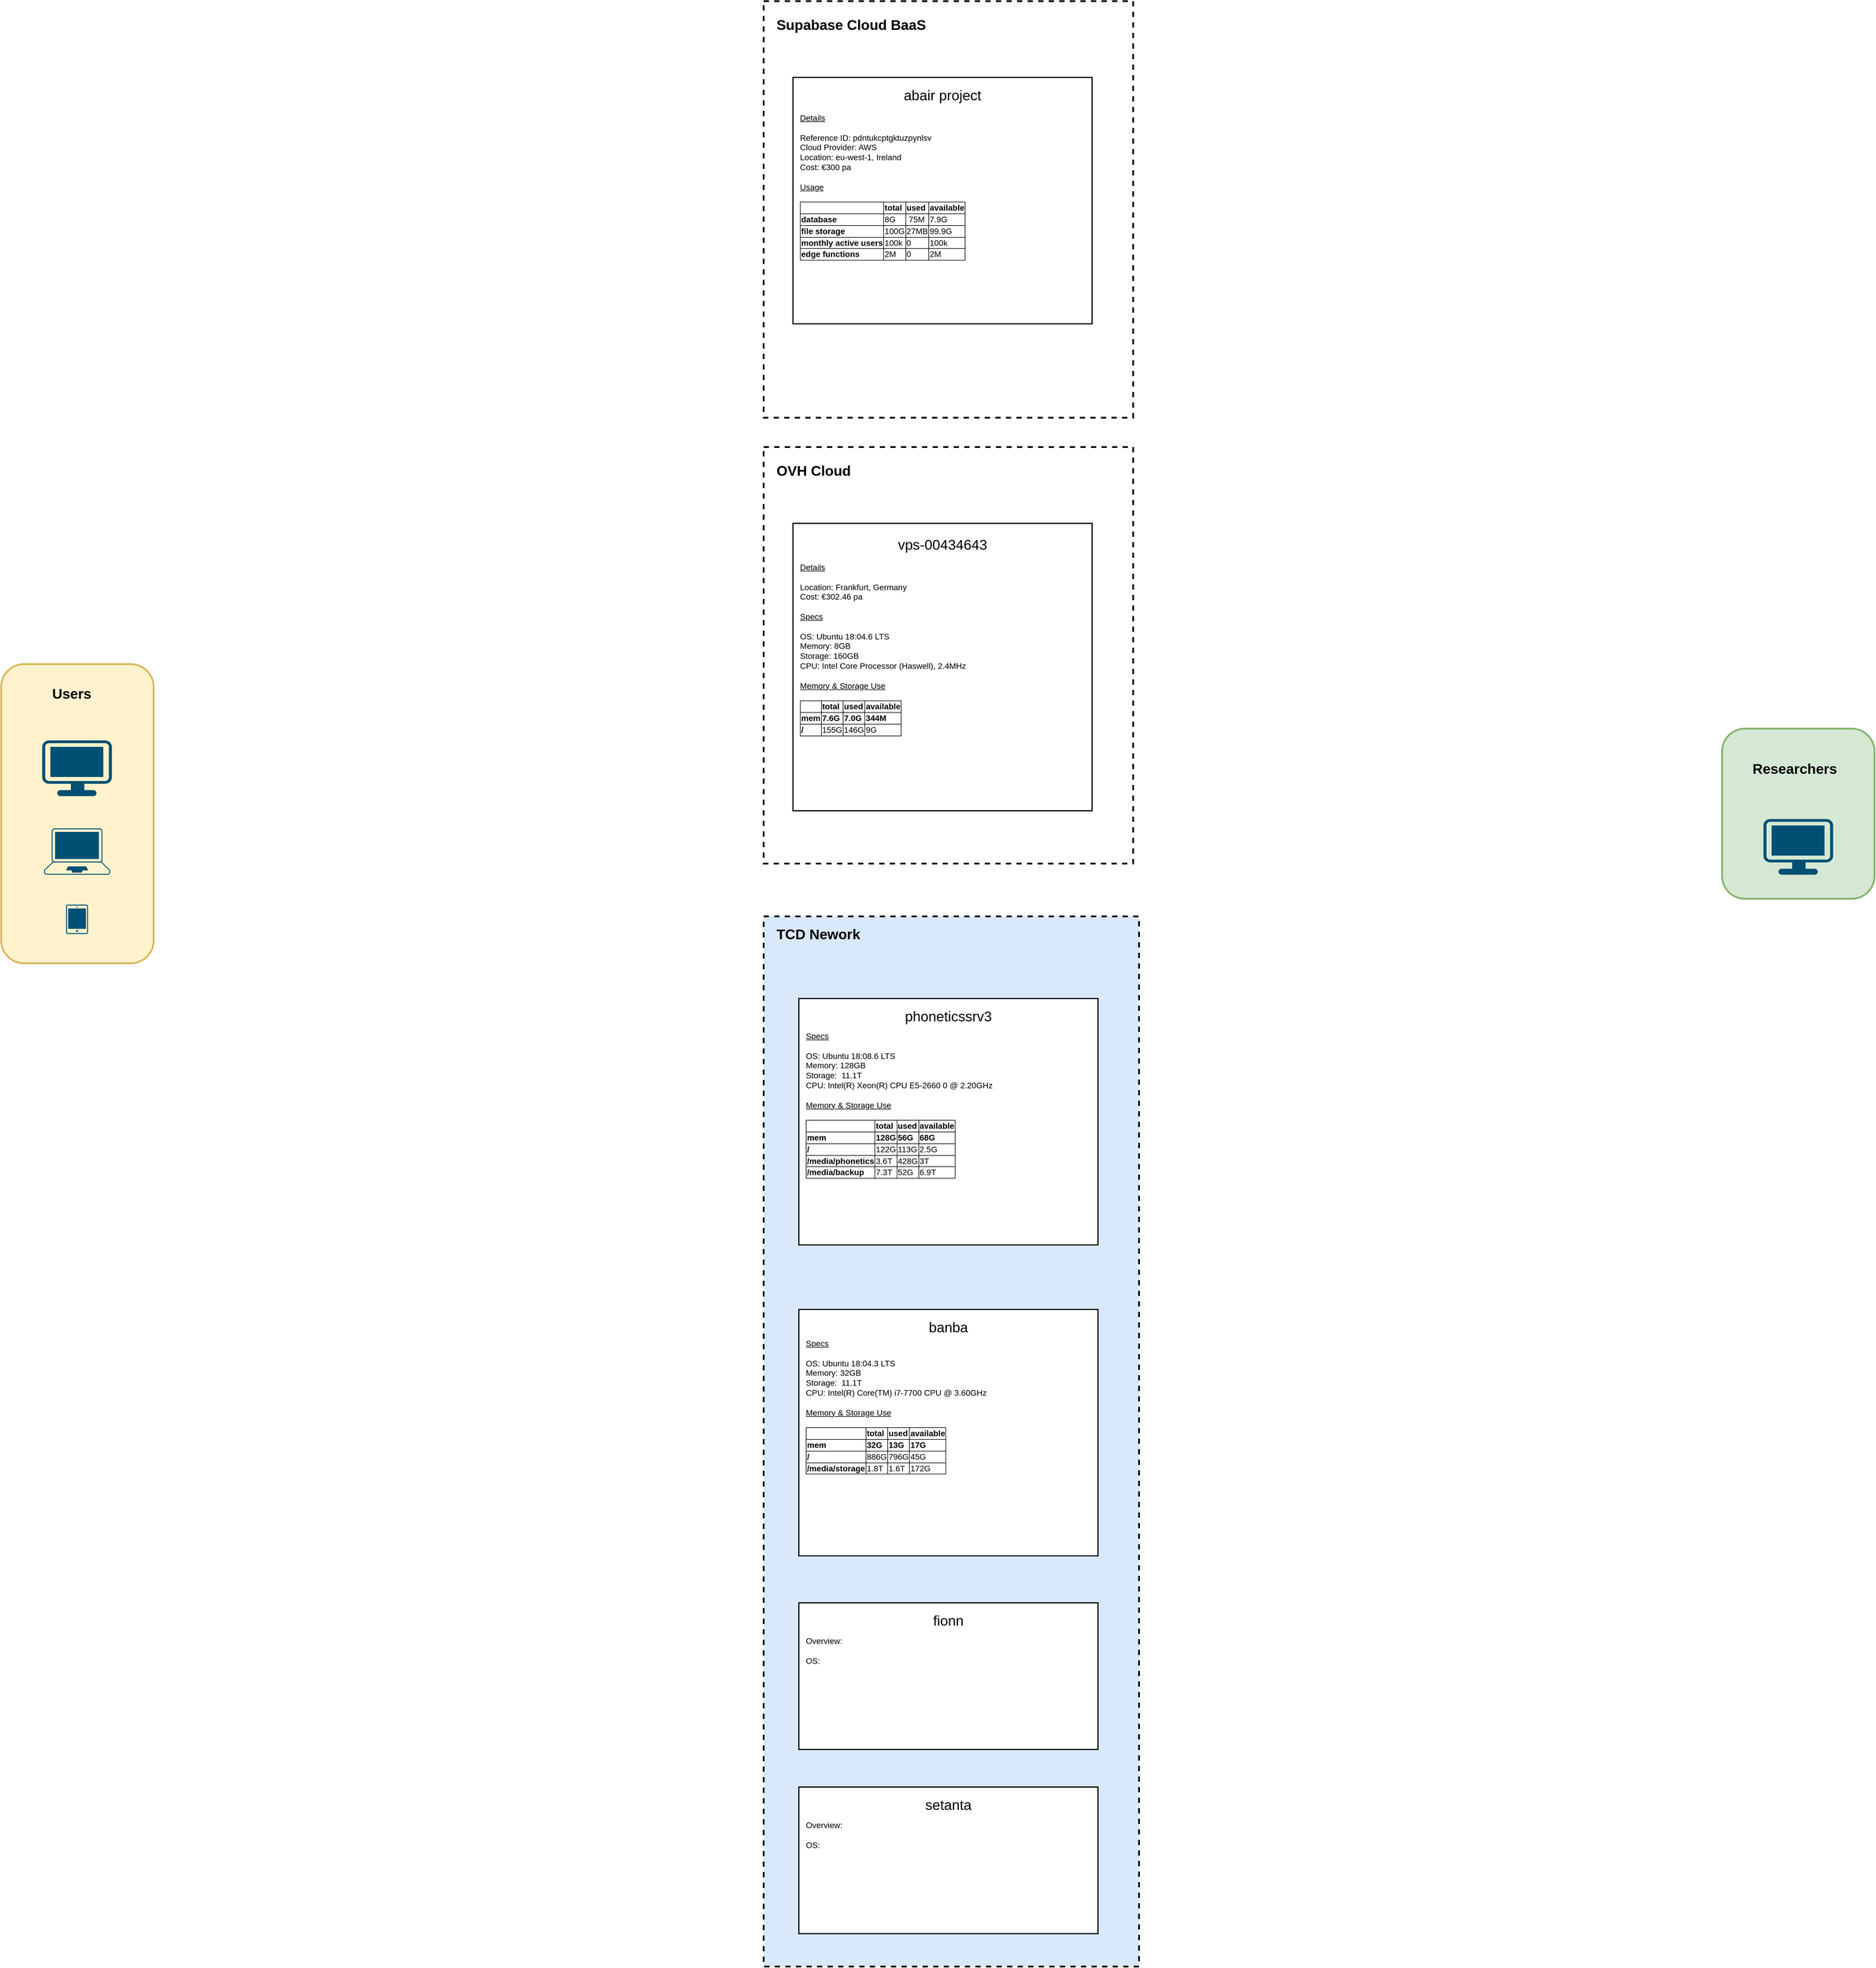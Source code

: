 <mxfile version="20.2.7"><diagram id="Tr7jhbvPCyutrZu5GBZl" name="Page-1"><mxGraphModel dx="6394" dy="4981" grid="1" gridSize="10" guides="1" tooltips="1" connect="1" arrows="1" fold="1" page="1" pageScale="1" pageWidth="827" pageHeight="1169" math="0" shadow="0"><root><mxCell id="0"/><mxCell id="1" parent="0"/><mxCell id="__jETpGjYzvKH0IYV-qx-43" value="" style="rounded=1;whiteSpace=wrap;html=1;fontSize=24;strokeColor=#82b366;strokeWidth=3;fillColor=#d5e8d4;" vertex="1" parent="1"><mxGeometry x="1654" y="-300" width="260" height="290" as="geometry"/></mxCell><mxCell id="__jETpGjYzvKH0IYV-qx-41" value="" style="rounded=1;whiteSpace=wrap;html=1;fontSize=24;strokeColor=#d6b656;strokeWidth=3;fillColor=#fff2cc;" vertex="1" parent="1"><mxGeometry x="-1280" y="-410" width="260" height="510" as="geometry"/></mxCell><mxCell id="__jETpGjYzvKH0IYV-qx-20" value="" style="rounded=0;whiteSpace=wrap;html=1;fontSize=24;strokeWidth=3;fillColor=none;strokeColor=#000000;dashed=1;" vertex="1" parent="1"><mxGeometry x="20" y="-780" width="630" height="710" as="geometry"/></mxCell><mxCell id="__jETpGjYzvKH0IYV-qx-10" value="" style="rounded=0;whiteSpace=wrap;html=1;fontSize=24;strokeWidth=3;fillColor=#dae8fc;strokeColor=default;dashed=1;" vertex="1" parent="1"><mxGeometry x="20" y="20" width="640" height="1790" as="geometry"/></mxCell><mxCell id="__jETpGjYzvKH0IYV-qx-1" value="" style="rounded=0;whiteSpace=wrap;html=1;strokeWidth=2;" vertex="1" parent="1"><mxGeometry x="80" y="160" width="510" height="420" as="geometry"/></mxCell><mxCell id="__jETpGjYzvKH0IYV-qx-3" value="&lt;div&gt;&lt;font style=&quot;font-size: 24px;&quot;&gt;&lt;font style=&quot;font-size: 24px;&quot;&gt;phoneticssrv3&lt;/font&gt;&lt;/font&gt;&lt;br&gt;&lt;/div&gt;&lt;div&gt;&lt;br&gt;&lt;/div&gt;&lt;div align=&quot;left&quot;&gt;&lt;br&gt;&lt;/div&gt;" style="text;html=1;strokeColor=none;fillColor=none;align=center;verticalAlign=top;whiteSpace=wrap;rounded=0;fontSize=14;" vertex="1" parent="1"><mxGeometry x="90" y="170" width="490" height="40" as="geometry"/></mxCell><mxCell id="__jETpGjYzvKH0IYV-qx-4" value="" style="rounded=0;whiteSpace=wrap;html=1;strokeWidth=2;" vertex="1" parent="1"><mxGeometry x="80" y="690" width="510" height="420" as="geometry"/></mxCell><mxCell id="__jETpGjYzvKH0IYV-qx-5" value="&lt;div&gt;&lt;font style=&quot;font-size: 24px;&quot;&gt;&lt;font style=&quot;font-size: 24px;&quot;&gt;banba&lt;/font&gt;&lt;/font&gt;&lt;br&gt;&lt;/div&gt;" style="text;html=1;strokeColor=none;fillColor=none;align=center;verticalAlign=top;whiteSpace=wrap;rounded=0;fontSize=14;" vertex="1" parent="1"><mxGeometry x="90" y="700" width="490" height="40" as="geometry"/></mxCell><mxCell id="__jETpGjYzvKH0IYV-qx-6" value="" style="rounded=0;whiteSpace=wrap;html=1;strokeWidth=2;" vertex="1" parent="1"><mxGeometry x="80" y="1190" width="510" height="250" as="geometry"/></mxCell><mxCell id="__jETpGjYzvKH0IYV-qx-7" value="&lt;font style=&quot;font-size: 24px;&quot;&gt;&lt;font style=&quot;font-size: 24px;&quot;&gt;fionn&lt;/font&gt;&lt;/font&gt;" style="text;html=1;strokeColor=none;fillColor=none;align=center;verticalAlign=top;whiteSpace=wrap;rounded=0;fontSize=14;" vertex="1" parent="1"><mxGeometry x="90" y="1200" width="490" height="40" as="geometry"/></mxCell><mxCell id="__jETpGjYzvKH0IYV-qx-8" value="" style="rounded=0;whiteSpace=wrap;html=1;strokeWidth=2;" vertex="1" parent="1"><mxGeometry x="80" y="1504" width="510" height="250" as="geometry"/></mxCell><mxCell id="__jETpGjYzvKH0IYV-qx-9" value="&lt;font style=&quot;font-size: 24px;&quot;&gt;&lt;font style=&quot;font-size: 24px;&quot;&gt;setanta&lt;/font&gt;&lt;/font&gt;" style="text;html=1;strokeColor=none;fillColor=none;align=center;verticalAlign=top;whiteSpace=wrap;rounded=0;fontSize=14;" vertex="1" parent="1"><mxGeometry x="90" y="1514" width="490" height="40" as="geometry"/></mxCell><mxCell id="__jETpGjYzvKH0IYV-qx-11" value="&lt;font style=&quot;font-size: 24px;&quot;&gt;&lt;font style=&quot;font-size: 24px;&quot;&gt;&lt;b&gt;TCD Nework&lt;/b&gt;&lt;/font&gt;&lt;/font&gt;" style="text;html=1;strokeColor=none;fillColor=none;align=left;verticalAlign=top;whiteSpace=wrap;rounded=0;fontSize=14;" vertex="1" parent="1"><mxGeometry x="40" y="30" width="300" height="40" as="geometry"/></mxCell><mxCell id="__jETpGjYzvKH0IYV-qx-13" value="" style="rounded=0;whiteSpace=wrap;html=1;strokeWidth=2;" vertex="1" parent="1"><mxGeometry x="70" y="-650" width="510" height="490" as="geometry"/></mxCell><mxCell id="__jETpGjYzvKH0IYV-qx-14" value="&lt;font style=&quot;font-size: 24px;&quot;&gt;&lt;font style=&quot;font-size: 24px;&quot;&gt;vps-00434643&lt;/font&gt;&lt;/font&gt;" style="text;html=1;strokeColor=none;fillColor=none;align=center;verticalAlign=top;whiteSpace=wrap;rounded=0;fontSize=14;" vertex="1" parent="1"><mxGeometry x="80" y="-634" width="490" height="44" as="geometry"/></mxCell><mxCell id="__jETpGjYzvKH0IYV-qx-16" value="&lt;div&gt;&lt;u&gt;Specs&lt;/u&gt;&lt;br&gt;&lt;/div&gt;&lt;div&gt;&lt;br&gt;&lt;/div&gt;&lt;div&gt;&lt;div&gt;OS: Ubuntu 18:08.6 LTS&lt;/div&gt;&lt;/div&gt;&lt;div&gt;Memory: 128GB&lt;/div&gt;&lt;div&gt;Storage:&amp;nbsp; 11.1T&lt;br&gt;&lt;/div&gt;&lt;div&gt;CPU: Intel(R) Xeon(R) CPU E5-2660 0 @ 2.20GHz&lt;br&gt;&lt;/div&gt;&lt;div&gt;&lt;br&gt;&lt;/div&gt;&lt;div&gt;&lt;u&gt;Memory &amp;amp; Storage Use&lt;/u&gt; &lt;br&gt;&lt;/div&gt;&lt;div&gt;&lt;br&gt;&lt;/div&gt;&lt;div&gt;&lt;table style=&quot;border: 1px solid rgb(0, 0, 0); border-collapse: collapse;&quot; border=&quot;1&quot;&gt;&lt;tbody&gt;&lt;tr&gt;&lt;td&gt;&lt;b&gt;&lt;br&gt;&lt;/b&gt;&lt;/td&gt;&lt;td&gt;&lt;b&gt;total&lt;span style=&quot;&quot;&gt;&#9;&lt;/span&gt;&lt;br&gt;&lt;/b&gt;&lt;/td&gt;&lt;td&gt;&lt;b&gt;used&lt;span style=&quot;&quot;&gt;&#9;&lt;/span&gt;&lt;br&gt;&lt;/b&gt;&lt;/td&gt;&lt;td&gt;&lt;b&gt;available&lt;span style=&quot;&quot;&gt;&#9;&lt;/span&gt;&lt;br&gt;&lt;/b&gt;&lt;/td&gt;&lt;/tr&gt;&lt;tr&gt;&lt;td&gt;&lt;b&gt;mem&lt;span style=&quot;&quot;&gt;&#9;&lt;/span&gt;&lt;br&gt;&lt;/b&gt;&lt;/td&gt;&lt;td&gt;&lt;b&gt;128G&lt;span style=&quot;&quot;&gt;&#9;&lt;/span&gt;&lt;br&gt;&lt;/b&gt;&lt;/td&gt;&lt;td&gt;&lt;b&gt;56G&lt;br&gt;&lt;/b&gt;&lt;/td&gt;&lt;td&gt;&lt;b&gt;68G&lt;span style=&quot;&quot;&gt;&#9;&lt;/span&gt;&lt;br&gt;&lt;/b&gt;&lt;/td&gt;&lt;/tr&gt;&lt;tr&gt;&lt;td&gt;&lt;b&gt;/&lt;/b&gt;&lt;/td&gt;&lt;td&gt;122G&lt;br&gt;&lt;/td&gt;&lt;td&gt;113G&lt;br&gt;&lt;/td&gt;&lt;td&gt;2.5G&lt;br&gt;&lt;/td&gt;&lt;/tr&gt;&lt;tr&gt;&lt;td&gt;&lt;b&gt;/media/phonetics&lt;br&gt;&lt;/b&gt;&lt;/td&gt;&lt;td&gt;3.6T&lt;br&gt;&lt;/td&gt;&lt;td&gt;428G&lt;br&gt;&lt;/td&gt;&lt;td&gt;3T&lt;br&gt;&lt;/td&gt;&lt;/tr&gt;&lt;tr&gt;&lt;td&gt;&lt;b&gt;/media/backup&lt;br&gt;&lt;/b&gt;&lt;/td&gt;&lt;td&gt;7.3T&lt;br&gt;&lt;/td&gt;&lt;td&gt;52G&lt;br&gt;&lt;/td&gt;&lt;td&gt;6.9T&lt;br&gt;&lt;/td&gt;&lt;/tr&gt;&lt;/tbody&gt;&lt;/table&gt;&lt;br&gt;&lt;/div&gt;&lt;div&gt;&lt;br&gt;&lt;/div&gt;&lt;div&gt;&lt;br&gt;&lt;/div&gt;&lt;br&gt;&lt;div&gt;&lt;br&gt;&lt;/div&gt;&lt;div&gt;&lt;br&gt;&lt;/div&gt;&lt;div&gt;&lt;br&gt;&lt;/div&gt;&lt;div&gt;&lt;br&gt;&lt;/div&gt;&lt;div&gt;&lt;br&gt;&lt;/div&gt;&lt;div&gt;&lt;br&gt;&lt;br&gt;&lt;/div&gt;" style="text;html=1;strokeColor=none;fillColor=none;align=left;verticalAlign=top;whiteSpace=wrap;rounded=0;fontSize=14;" vertex="1" parent="1"><mxGeometry x="90" y="209" width="490" height="381" as="geometry"/></mxCell><mxCell id="__jETpGjYzvKH0IYV-qx-18" value="Overview:&lt;br&gt;&lt;div&gt;&lt;br&gt;&lt;/div&gt;&lt;div&gt;OS:&lt;/div&gt;" style="text;html=1;strokeColor=none;fillColor=none;align=left;verticalAlign=top;whiteSpace=wrap;rounded=0;fontSize=14;" vertex="1" parent="1"><mxGeometry x="90" y="1240" width="490" height="100" as="geometry"/></mxCell><mxCell id="__jETpGjYzvKH0IYV-qx-19" value="&lt;div&gt;Overview:&lt;br&gt;&lt;/div&gt;&lt;div&gt;&lt;br&gt;&lt;/div&gt;&lt;div&gt;OS: &lt;/div&gt;" style="text;html=1;strokeColor=none;fillColor=none;align=left;verticalAlign=top;whiteSpace=wrap;rounded=0;fontSize=14;" vertex="1" parent="1"><mxGeometry x="90" y="1554" width="490" height="100" as="geometry"/></mxCell><mxCell id="__jETpGjYzvKH0IYV-qx-21" value="&lt;font style=&quot;font-size: 24px;&quot;&gt;&lt;font style=&quot;font-size: 24px;&quot;&gt;&lt;b&gt;OVH Cloud &lt;br&gt;&lt;/b&gt;&lt;/font&gt;&lt;/font&gt;" style="text;html=1;strokeColor=none;fillColor=none;align=left;verticalAlign=top;whiteSpace=wrap;rounded=0;fontSize=14;" vertex="1" parent="1"><mxGeometry x="40" y="-760" width="300" height="100" as="geometry"/></mxCell><mxCell id="__jETpGjYzvKH0IYV-qx-22" value="" style="rounded=0;whiteSpace=wrap;html=1;fontSize=24;strokeWidth=3;fillColor=none;strokeColor=#000000;dashed=1;" vertex="1" parent="1"><mxGeometry x="20" y="-1540" width="630" height="710" as="geometry"/></mxCell><mxCell id="__jETpGjYzvKH0IYV-qx-23" value="" style="rounded=0;whiteSpace=wrap;html=1;strokeWidth=2;" vertex="1" parent="1"><mxGeometry x="70" y="-1410" width="510" height="420" as="geometry"/></mxCell><mxCell id="__jETpGjYzvKH0IYV-qx-25" value="&lt;b style=&quot;font-size: 24px;&quot;&gt;&lt;font style=&quot;font-size: 24px;&quot;&gt;&lt;font style=&quot;font-size: 24px;&quot;&gt;Supabase Cloud&lt;/font&gt;&lt;/font&gt; BaaS&lt;br&gt;&lt;/b&gt;" style="text;html=1;strokeColor=none;fillColor=none;align=left;verticalAlign=top;whiteSpace=wrap;rounded=0;fontSize=14;" vertex="1" parent="1"><mxGeometry x="40" y="-1520" width="300" height="100" as="geometry"/></mxCell><mxCell id="__jETpGjYzvKH0IYV-qx-26" value="&lt;div&gt;&lt;u&gt;Details&lt;/u&gt;&lt;br&gt;&lt;/div&gt;&lt;div&gt;&lt;br&gt;&lt;/div&gt;&lt;div&gt;Location: Frankfurt, Germany&lt;/div&gt;&lt;div&gt;Cost: €302.46 pa&lt;/div&gt;&lt;div&gt;&lt;br&gt;&lt;/div&gt;&lt;div&gt;&lt;u&gt;Specs&lt;/u&gt;&lt;/div&gt;&lt;div&gt;&lt;u&gt;&lt;br&gt;&lt;/u&gt;&lt;/div&gt;&lt;div&gt;&lt;div&gt;OS: Ubuntu 18:04.6 LTS&lt;/div&gt;&lt;/div&gt;&lt;div&gt;Memory: 8GB&lt;br&gt;&lt;/div&gt;&lt;div&gt;Storage: 160GB &lt;br&gt;&lt;/div&gt;&lt;div&gt;CPU: Intel Core Processor (Haswell), 2.4MHz&lt;br&gt;&lt;/div&gt;&lt;div&gt;&lt;br&gt;&lt;/div&gt;&lt;div&gt;&lt;u&gt;Memory &amp;amp; Storage Use&lt;/u&gt;&lt;br&gt;&lt;/div&gt;&lt;div&gt;&lt;br&gt;&lt;/div&gt;&lt;div&gt;&lt;table style=&quot;border: 1px solid rgb(0, 0, 0); border-collapse: collapse; background-color: rgb(255, 255, 255);&quot; border=&quot;1&quot;&gt;&lt;tbody&gt;&lt;tr&gt;&lt;td&gt;&lt;b&gt;&lt;br&gt;&lt;/b&gt;&lt;/td&gt;&lt;td&gt;&lt;b&gt;total&lt;br&gt;&lt;/b&gt;&lt;/td&gt;&lt;td&gt;&lt;b&gt;used&lt;br&gt;&lt;/b&gt;&lt;/td&gt;&lt;td&gt;&lt;b&gt;available&lt;br&gt;&lt;/b&gt;&lt;/td&gt;&lt;/tr&gt;&lt;tr&gt;&lt;td style=&quot;&quot;&gt;&lt;b&gt;mem&lt;br&gt;&lt;/b&gt;&lt;/td&gt;&lt;td&gt;&lt;b&gt;7.6G&lt;span style=&quot;&quot;&gt;&#9;&lt;/span&gt;&lt;br&gt;&lt;/b&gt;&lt;/td&gt;&lt;td style=&quot;&quot;&gt;&lt;b&gt;7.0G&lt;span style=&quot;&quot;&gt;&#9;&lt;/span&gt;&lt;br&gt;&lt;/b&gt;&lt;/td&gt;&lt;td&gt;&lt;b&gt;344M&lt;span style=&quot;&quot;&gt;&#9;&lt;/span&gt;&lt;br&gt;&lt;/b&gt;&lt;/td&gt;&lt;/tr&gt;&lt;tr&gt;&lt;td&gt;&lt;b&gt;/&lt;span style=&quot;&quot;&gt;&#9;&lt;/span&gt;&lt;/b&gt;&lt;b&gt;&lt;span style=&quot;&quot;&gt;&#9;&lt;/span&gt;&lt;br&gt;&lt;/b&gt;&lt;/td&gt;&lt;td&gt;155G&lt;br&gt;&lt;/td&gt;&lt;td&gt;146G&lt;br&gt;&lt;/td&gt;&lt;td&gt;9G&lt;br&gt;&lt;/td&gt;&lt;/tr&gt;&lt;/tbody&gt;&lt;/table&gt;&lt;br&gt;&lt;/div&gt;&lt;div&gt;&lt;br&gt;&lt;/div&gt;&lt;div&gt;&lt;br&gt;&lt;/div&gt;&lt;div&gt;&lt;br&gt;&lt;/div&gt;&lt;div&gt;&lt;br&gt;&lt;/div&gt;&lt;div&gt;&lt;br&gt;&lt;/div&gt;" style="text;html=1;strokeColor=none;fillColor=none;align=left;verticalAlign=top;whiteSpace=wrap;rounded=0;fontSize=14;" vertex="1" parent="1"><mxGeometry x="80" y="-590" width="490" height="430" as="geometry"/></mxCell><mxCell id="__jETpGjYzvKH0IYV-qx-31" value="&lt;div&gt;&lt;u&gt;Specs&lt;/u&gt;&lt;br&gt;&lt;/div&gt;&lt;div&gt;&lt;br&gt;&lt;/div&gt;&lt;div&gt;&lt;div&gt;OS: Ubuntu 18:04.3 LTS&lt;/div&gt;&lt;/div&gt;&lt;div&gt;Memory: 32GB&lt;/div&gt;&lt;div&gt;Storage:&amp;nbsp; 11.1T&lt;br&gt;&lt;/div&gt;&lt;div&gt;CPU: Intel(R) Core(TM) i7-7700 CPU @ 3.60GHz&lt;br&gt;&lt;/div&gt;&lt;div&gt;&lt;br&gt;&lt;/div&gt;&lt;div&gt;&lt;u&gt;Memory &amp;amp; Storage Use&lt;/u&gt; &lt;br&gt;&lt;/div&gt;&lt;div&gt;&lt;br&gt;&lt;/div&gt;&lt;div&gt;&lt;table style=&quot;border: 1px solid rgb(0, 0, 0); border-collapse: collapse;&quot; border=&quot;1&quot;&gt;&lt;tbody&gt;&lt;tr&gt;&lt;td&gt;&lt;b&gt;&lt;br&gt;&lt;/b&gt;&lt;/td&gt;&lt;td&gt;&lt;b&gt;total&lt;span style=&quot;&quot;&gt;&#9;&lt;/span&gt;&lt;br&gt;&lt;/b&gt;&lt;/td&gt;&lt;td&gt;&lt;b&gt;used&lt;span style=&quot;&quot;&gt;&#9;&lt;/span&gt;&lt;br&gt;&lt;/b&gt;&lt;/td&gt;&lt;td&gt;&lt;b&gt;available&lt;span style=&quot;&quot;&gt;&#9;&lt;/span&gt;&lt;br&gt;&lt;/b&gt;&lt;/td&gt;&lt;/tr&gt;&lt;tr&gt;&lt;td&gt;&lt;b&gt;mem&lt;span style=&quot;&quot;&gt;&#9;&lt;/span&gt;&lt;br&gt;&lt;/b&gt;&lt;/td&gt;&lt;td&gt;&lt;b&gt;32G&lt;span style=&quot;&quot;&gt;&#9;&lt;/span&gt;&lt;br&gt;&lt;/b&gt;&lt;/td&gt;&lt;td&gt;&lt;b&gt;13G&lt;br&gt;&lt;/b&gt;&lt;/td&gt;&lt;td&gt;&lt;b&gt;17G&lt;span style=&quot;&quot;&gt;&#9;&lt;/span&gt;&lt;br&gt;&lt;/b&gt;&lt;/td&gt;&lt;/tr&gt;&lt;tr&gt;&lt;td&gt;&lt;b&gt;/&lt;/b&gt;&lt;/td&gt;&lt;td&gt;886G&lt;br&gt;&lt;/td&gt;&lt;td&gt;796G&lt;br&gt;&lt;/td&gt;&lt;td&gt;45G&lt;br&gt;&lt;/td&gt;&lt;/tr&gt;&lt;tr&gt;&lt;td&gt;&lt;b&gt;/media/storage&lt;br&gt;&lt;/b&gt;&lt;/td&gt;&lt;td&gt;1.8T&lt;br&gt;&lt;/td&gt;&lt;td&gt;1.6T&lt;br&gt;&lt;/td&gt;&lt;td&gt;172G&lt;br&gt;&lt;/td&gt;&lt;/tr&gt;&lt;/tbody&gt;&lt;/table&gt;&lt;br&gt;&lt;/div&gt;&lt;div&gt;&lt;br&gt;&lt;/div&gt;&lt;div&gt;&lt;br&gt;&lt;/div&gt;&lt;br&gt;&lt;div&gt;&lt;br&gt;&lt;/div&gt;&lt;div&gt;&lt;br&gt;&lt;/div&gt;&lt;div&gt;&lt;br&gt;&lt;/div&gt;&lt;div&gt;&lt;br&gt;&lt;/div&gt;&lt;div&gt;&lt;br&gt;&lt;/div&gt;&lt;div&gt;&lt;br&gt;&lt;br&gt;&lt;/div&gt;" style="text;html=1;strokeColor=none;fillColor=none;align=left;verticalAlign=top;whiteSpace=wrap;rounded=0;fontSize=14;" vertex="1" parent="1"><mxGeometry x="90" y="733" width="490" height="381" as="geometry"/></mxCell><mxCell id="__jETpGjYzvKH0IYV-qx-32" value="&lt;div&gt;&lt;font style=&quot;font-size: 24px;&quot;&gt;&lt;font style=&quot;font-size: 24px;&quot;&gt;abair project&lt;br&gt;&lt;/font&gt;&lt;/font&gt;&lt;/div&gt;" style="text;html=1;strokeColor=none;fillColor=none;align=center;verticalAlign=top;whiteSpace=wrap;rounded=0;fontSize=14;" vertex="1" parent="1"><mxGeometry x="80" y="-1400" width="490" height="44" as="geometry"/></mxCell><mxCell id="__jETpGjYzvKH0IYV-qx-33" value="&lt;div&gt;&lt;u&gt;Details&lt;/u&gt;&lt;br&gt;&lt;/div&gt;&lt;div&gt;&lt;br&gt;&lt;/div&gt;&lt;div&gt;Reference ID: pdntukcptgktuzpynlsv&lt;/div&gt;&lt;div&gt;Cloud Provider: AWS&lt;br&gt;&lt;/div&gt;&lt;div&gt;Location: eu-west-1, Ireland&lt;br&gt;&lt;/div&gt;&lt;div&gt;Cost: €300 pa&lt;/div&gt;&lt;div&gt;&lt;br&gt;&lt;/div&gt;&lt;div&gt;&lt;u&gt;Usage&lt;/u&gt;&lt;br&gt;&lt;/div&gt;&lt;div&gt;&lt;br&gt;&lt;/div&gt;&lt;div&gt;&lt;table style=&quot;border: 1px solid rgb(0, 0, 0); border-collapse: collapse; background-color: rgb(255, 255, 255);&quot; border=&quot;1&quot;&gt;&lt;tbody&gt;&lt;tr&gt;&lt;td&gt;&lt;b&gt;&lt;br&gt;&lt;/b&gt;&lt;/td&gt;&lt;td&gt;&lt;b&gt;total&lt;br&gt;&lt;/b&gt;&lt;/td&gt;&lt;td&gt;&lt;b&gt;used&lt;br&gt;&lt;/b&gt;&lt;/td&gt;&lt;td&gt;&lt;b&gt;available&lt;br&gt;&lt;/b&gt;&lt;/td&gt;&lt;/tr&gt;&lt;tr&gt;&lt;td style=&quot;&quot;&gt;&lt;b&gt;database&lt;br&gt;&lt;/b&gt;&lt;/td&gt;&lt;td&gt;8G&lt;span style=&quot;&quot;&gt;&#9;&lt;/span&gt;&lt;br&gt;&lt;/td&gt;&lt;td style=&quot;&quot;&gt;&lt;span style=&quot;&quot;&gt;&amp;nbsp;&lt;/span&gt;75M&lt;br&gt;&lt;/td&gt;&lt;td&gt;7.9G&lt;span style=&quot;&quot;&gt; &lt;/span&gt;&lt;br&gt;&lt;/td&gt;&lt;/tr&gt;&lt;tr&gt;&lt;td&gt;&lt;b&gt;file storage&lt;/b&gt;&lt;b&gt;&lt;br&gt;&lt;/b&gt;&lt;/td&gt;&lt;td&gt;100G&lt;br&gt;&lt;/td&gt;&lt;td&gt;27MB&lt;br&gt;&lt;/td&gt;&lt;td&gt;99.9G&lt;br&gt;&lt;/td&gt;&lt;/tr&gt;&lt;tr&gt;&lt;td&gt;&lt;b&gt;monthly active users&lt;/b&gt;&lt;br&gt;&lt;/td&gt;&lt;td&gt;100k&lt;br&gt;&lt;/td&gt;&lt;td&gt;0&lt;br&gt;&lt;/td&gt;&lt;td&gt;100k&lt;br&gt;&lt;/td&gt;&lt;/tr&gt;&lt;tr&gt;&lt;td&gt;&lt;b&gt;edge functions&lt;/b&gt;&lt;br&gt;&lt;/td&gt;&lt;td&gt;2M&lt;br&gt;&lt;/td&gt;&lt;td&gt;0&lt;br&gt;&lt;/td&gt;&lt;td&gt;2M&lt;br&gt;&lt;/td&gt;&lt;/tr&gt;&lt;/tbody&gt;&lt;/table&gt;&lt;br&gt;&lt;/div&gt;&lt;div&gt;&lt;br&gt;&lt;/div&gt;&lt;div&gt;&lt;br&gt;&lt;/div&gt;&lt;div&gt;&lt;br&gt;&lt;/div&gt;&lt;div&gt;&lt;br&gt;&lt;/div&gt;&lt;div&gt;&lt;br&gt;&lt;/div&gt;" style="text;html=1;strokeColor=none;fillColor=none;align=left;verticalAlign=top;whiteSpace=wrap;rounded=0;fontSize=14;" vertex="1" parent="1"><mxGeometry x="80" y="-1356" width="490" height="266" as="geometry"/></mxCell><mxCell id="__jETpGjYzvKH0IYV-qx-34" value="" style="points=[[0.03,0.03,0],[0.5,0,0],[0.97,0.03,0],[1,0.4,0],[0.97,0.745,0],[0.5,1,0],[0.03,0.745,0],[0,0.4,0]];verticalLabelPosition=bottom;sketch=0;html=1;verticalAlign=top;aspect=fixed;align=center;pointerEvents=1;shape=mxgraph.cisco19.workstation;fillColor=#005073;strokeColor=none;rounded=0;dashed=1;fontSize=24;" vertex="1" parent="1"><mxGeometry x="-1210.01" y="-280" width="118.75" height="95" as="geometry"/></mxCell><mxCell id="__jETpGjYzvKH0IYV-qx-35" value="" style="points=[[0.13,0.02,0],[0.5,0,0],[0.87,0.02,0],[0.885,0.4,0],[0.985,0.985,0],[0.5,1,0],[0.015,0.985,0],[0.115,0.4,0]];verticalLabelPosition=bottom;sketch=0;html=1;verticalAlign=top;aspect=fixed;align=center;pointerEvents=1;shape=mxgraph.cisco19.laptop;fillColor=#005073;strokeColor=none;rounded=0;dashed=1;fontSize=24;" vertex="1" parent="1"><mxGeometry x="-1207.06" y="-130" width="112.86" height="79" as="geometry"/></mxCell><mxCell id="__jETpGjYzvKH0IYV-qx-36" value="" style="sketch=0;points=[[0.015,0.015,0],[0.985,0.015,0],[0.985,0.985,0],[0.015,0.985,0],[0.25,0,0],[0.5,0,0],[0.75,0,0],[1,0.25,0],[1,0.5,0],[1,0.75,0],[0.75,1,0],[0.5,1,0],[0.25,1,0],[0,0.75,0],[0,0.5,0],[0,0.25,0]];verticalLabelPosition=bottom;html=1;verticalAlign=top;aspect=fixed;align=center;pointerEvents=1;shape=mxgraph.cisco19.handheld;fillColor=#005073;strokeColor=none;rounded=0;dashed=1;fontSize=24;" vertex="1" parent="1"><mxGeometry x="-1169.37" width="37.5" height="50" as="geometry"/></mxCell><mxCell id="__jETpGjYzvKH0IYV-qx-40" value="" style="points=[[0.03,0.03,0],[0.5,0,0],[0.97,0.03,0],[1,0.4,0],[0.97,0.745,0],[0.5,1,0],[0.03,0.745,0],[0,0.4,0]];verticalLabelPosition=bottom;sketch=0;html=1;verticalAlign=top;aspect=fixed;align=center;pointerEvents=1;shape=mxgraph.cisco19.workstation;fillColor=#005073;strokeColor=none;rounded=0;dashed=1;fontSize=24;" vertex="1" parent="1"><mxGeometry x="1724.63" y="-146" width="118.75" height="95" as="geometry"/></mxCell><mxCell id="__jETpGjYzvKH0IYV-qx-42" value="&lt;font style=&quot;font-size: 24px;&quot;&gt;&lt;font style=&quot;font-size: 24px;&quot;&gt;&lt;b&gt;Users&lt;br&gt;&lt;/b&gt;&lt;/font&gt;&lt;/font&gt;" style="text;html=1;strokeColor=none;fillColor=none;align=left;verticalAlign=top;whiteSpace=wrap;rounded=0;fontSize=14;" vertex="1" parent="1"><mxGeometry x="-1195" y="-380" width="90" height="40" as="geometry"/></mxCell><mxCell id="__jETpGjYzvKH0IYV-qx-44" value="&lt;font style=&quot;font-size: 24px;&quot;&gt;&lt;font style=&quot;font-size: 24px;&quot;&gt;&lt;b&gt;Researchers&lt;br&gt;&lt;/b&gt;&lt;/font&gt;&lt;/font&gt;" style="text;html=1;strokeColor=none;fillColor=none;align=left;verticalAlign=top;whiteSpace=wrap;rounded=0;fontSize=14;" vertex="1" parent="1"><mxGeometry x="1704" y="-252.5" width="160" height="40" as="geometry"/></mxCell></root></mxGraphModel></diagram></mxfile>